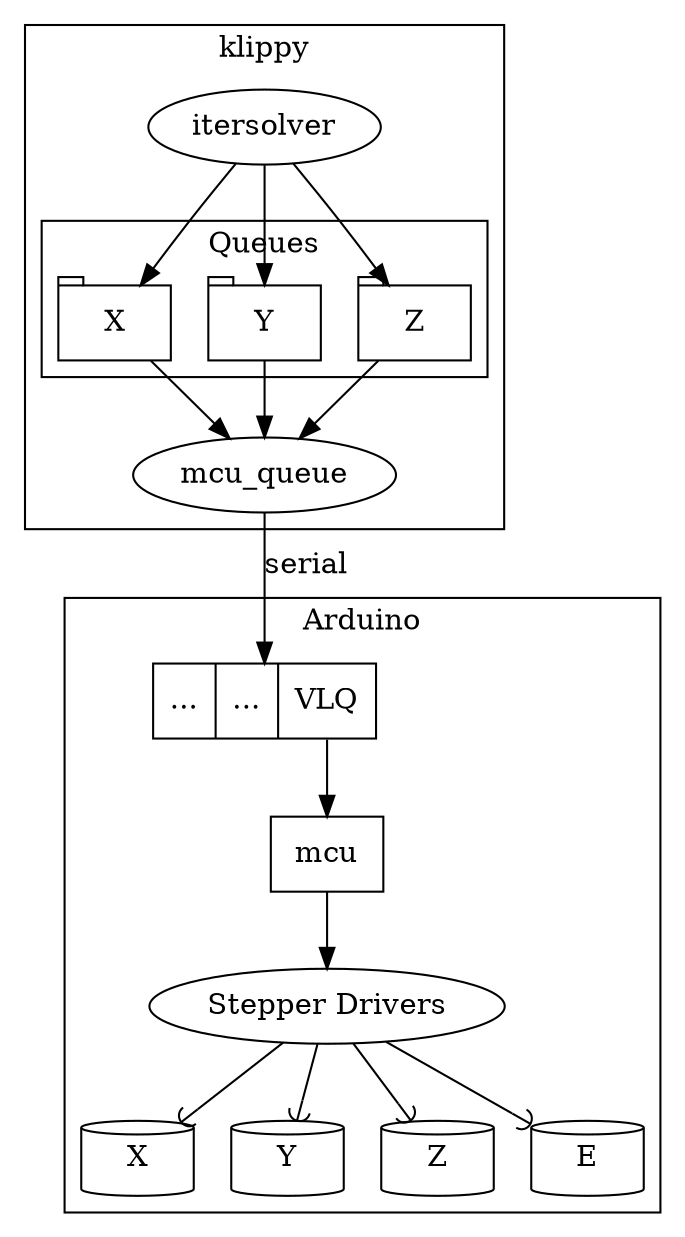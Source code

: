 digraph G {
    subgraph clusterArduino {
        label = "Arduino"
        compound = true;
        queue [shape=record label="<f0>...|...|<f1>VLQ"]
        mcu [shape=box fillcolor=green];
        steps [label="Stepper Drivers"]
        X [shape=cylinder]
        Y [shape=cylinder]
        Z [shape=cylinder]
        E [shape=cylinder]
        mcu -> steps;
        steps -> {X Y Z E} [arrowhead=curve];
    }
    subgraph clusterKlippy {
        label = "klippy"
        subgraph clusterQueues {
            label = "Queues"
            compound = true;
            node [shape = tab];
            qX [label="X"];
            qY [label="Y"];
            qZ [label="Z"];
        }
        itersolver -> {qX qY qZ}
        {qX qY qZ} -> mcu_queue
    }
    mcu_queue -> queue [label="serial"];
    queue:f1 -> mcu;
}
